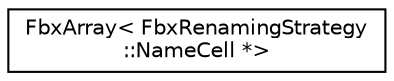 digraph "クラス階層図"
{
  edge [fontname="Helvetica",fontsize="10",labelfontname="Helvetica",labelfontsize="10"];
  node [fontname="Helvetica",fontsize="10",shape=record];
  rankdir="LR";
  Node0 [label="FbxArray\< FbxRenamingStrategy\l::NameCell *\>",height=0.2,width=0.4,color="black", fillcolor="white", style="filled",URL="$class_fbx_array.html"];
}
